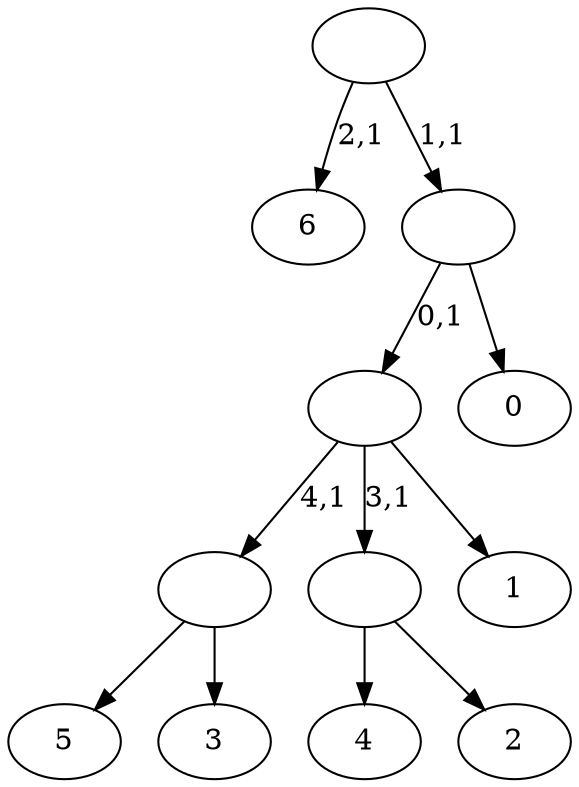 digraph T {
	12 [label="6"]
	10 [label="5"]
	9 [label="4"]
	8 [label="3"]
	7 [label=""]
	6 [label="2"]
	5 [label=""]
	4 [label="1"]
	3 [label=""]
	2 [label="0"]
	1 [label=""]
	0 [label=""]
	7 -> 10 [label=""]
	7 -> 8 [label=""]
	5 -> 9 [label=""]
	5 -> 6 [label=""]
	3 -> 7 [label="4,1"]
	3 -> 5 [label="3,1"]
	3 -> 4 [label=""]
	1 -> 3 [label="0,1"]
	1 -> 2 [label=""]
	0 -> 12 [label="2,1"]
	0 -> 1 [label="1,1"]
}
